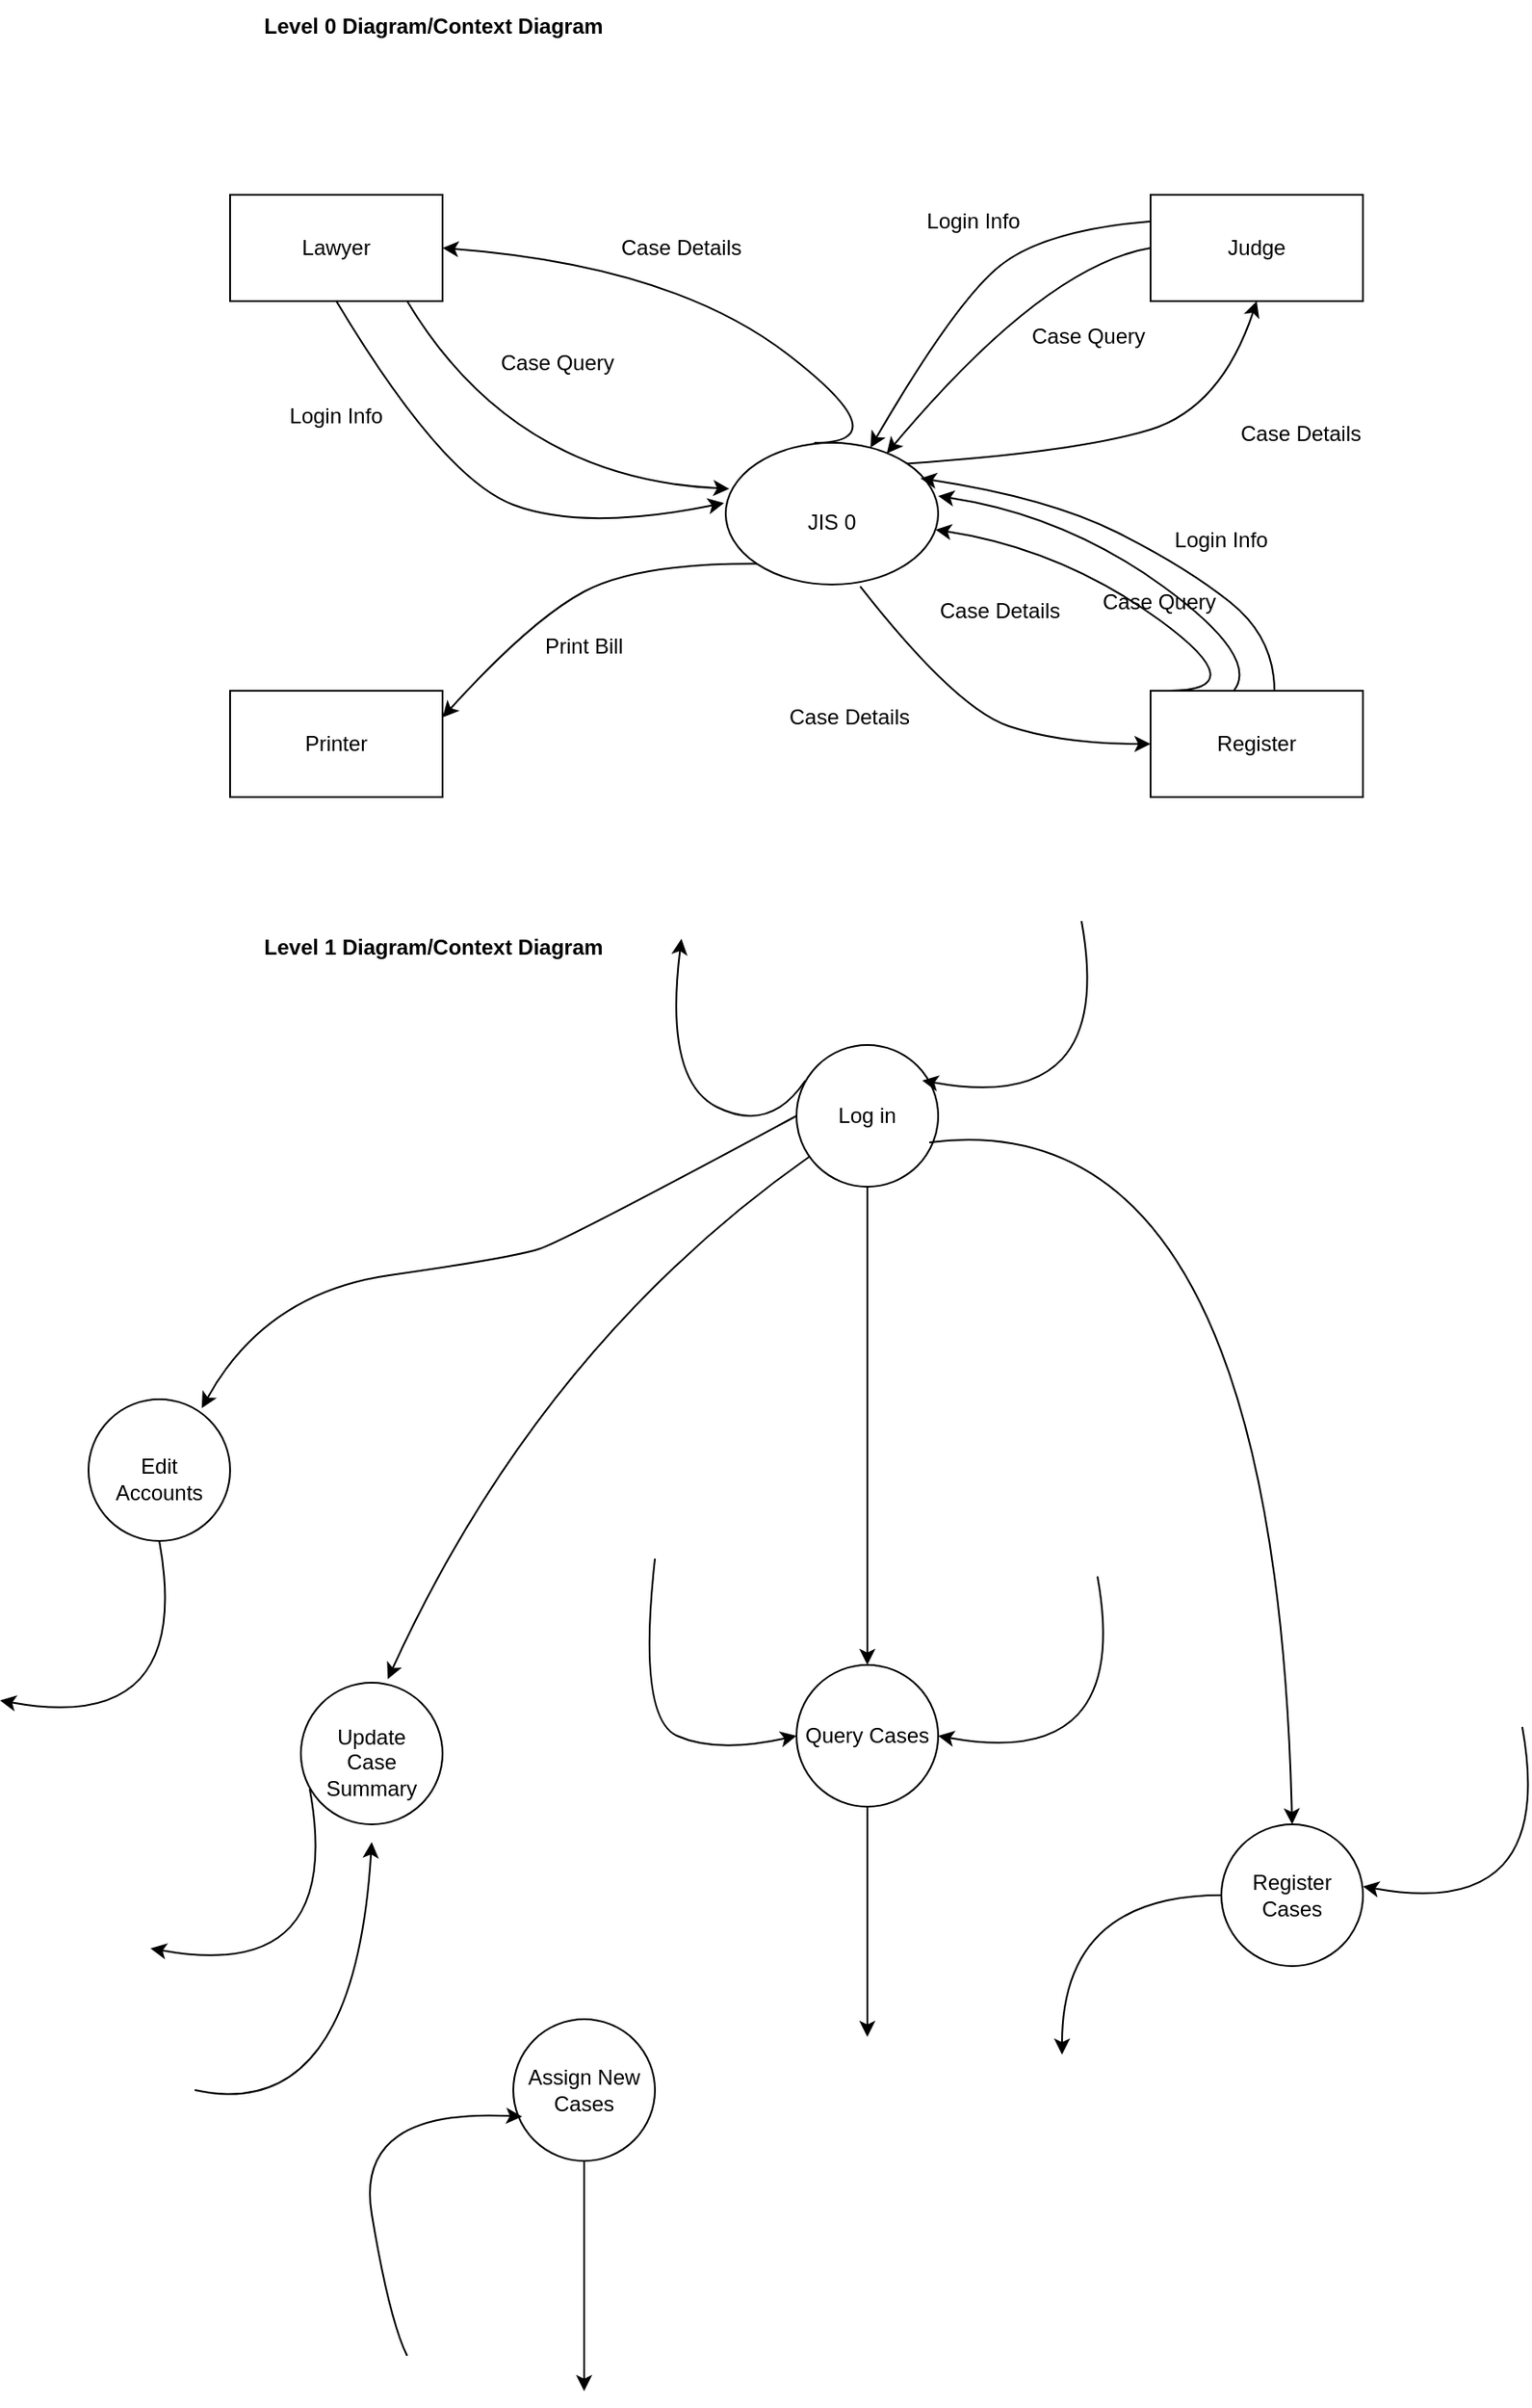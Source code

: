 <mxfile version="24.0.7" type="github">
  <diagram name="Page-1" id="MAmnwF9kvhk6R6BzGW2U">
    <mxGraphModel dx="2284" dy="746" grid="1" gridSize="10" guides="1" tooltips="1" connect="1" arrows="1" fold="1" page="1" pageScale="1" pageWidth="850" pageHeight="1100" math="0" shadow="0">
      <root>
        <mxCell id="0" />
        <mxCell id="1" parent="0" />
        <mxCell id="Jj5znEcq5yF1Lm28ehH7-1" value="" style="ellipse;whiteSpace=wrap;html=1;" vertex="1" parent="1">
          <mxGeometry x="360" y="340" width="120" height="80" as="geometry" />
        </mxCell>
        <mxCell id="Jj5znEcq5yF1Lm28ehH7-2" value="" style="rounded=0;whiteSpace=wrap;html=1;" vertex="1" parent="1">
          <mxGeometry x="80" y="200" width="120" height="60" as="geometry" />
        </mxCell>
        <mxCell id="Jj5znEcq5yF1Lm28ehH7-3" value="" style="rounded=0;whiteSpace=wrap;html=1;" vertex="1" parent="1">
          <mxGeometry x="80" y="480" width="120" height="60" as="geometry" />
        </mxCell>
        <mxCell id="Jj5znEcq5yF1Lm28ehH7-4" value="" style="rounded=0;whiteSpace=wrap;html=1;" vertex="1" parent="1">
          <mxGeometry x="600" y="200" width="120" height="60" as="geometry" />
        </mxCell>
        <mxCell id="Jj5znEcq5yF1Lm28ehH7-5" value="" style="rounded=0;whiteSpace=wrap;html=1;" vertex="1" parent="1">
          <mxGeometry x="600" y="480" width="120" height="60" as="geometry" />
        </mxCell>
        <mxCell id="Jj5znEcq5yF1Lm28ehH7-11" value="" style="curved=1;endArrow=classic;html=1;rounded=0;entryX=1;entryY=0.5;entryDx=0;entryDy=0;" edge="1" parent="1" target="Jj5znEcq5yF1Lm28ehH7-2">
          <mxGeometry width="50" height="50" relative="1" as="geometry">
            <mxPoint x="410" y="340" as="sourcePoint" />
            <mxPoint x="460" y="290" as="targetPoint" />
            <Array as="points">
              <mxPoint x="460" y="340" />
              <mxPoint x="330" y="240" />
            </Array>
          </mxGeometry>
        </mxCell>
        <mxCell id="Jj5znEcq5yF1Lm28ehH7-12" value="" style="curved=1;endArrow=classic;html=1;rounded=0;exitX=0.5;exitY=1;exitDx=0;exitDy=0;entryX=-0.008;entryY=0.425;entryDx=0;entryDy=0;entryPerimeter=0;" edge="1" parent="1" source="Jj5znEcq5yF1Lm28ehH7-2" target="Jj5znEcq5yF1Lm28ehH7-1">
          <mxGeometry width="50" height="50" relative="1" as="geometry">
            <mxPoint x="150" y="360" as="sourcePoint" />
            <mxPoint x="160" y="380" as="targetPoint" />
            <Array as="points">
              <mxPoint x="200" y="360" />
              <mxPoint x="280" y="390" />
            </Array>
          </mxGeometry>
        </mxCell>
        <mxCell id="Jj5znEcq5yF1Lm28ehH7-13" value="" style="curved=1;endArrow=classic;html=1;rounded=0;exitX=0.5;exitY=1;exitDx=0;exitDy=0;entryX=0.017;entryY=0.325;entryDx=0;entryDy=0;entryPerimeter=0;" edge="1" parent="1" target="Jj5znEcq5yF1Lm28ehH7-1">
          <mxGeometry width="50" height="50" relative="1" as="geometry">
            <mxPoint x="180" y="260" as="sourcePoint" />
            <mxPoint x="350" y="370" as="targetPoint" />
            <Array as="points">
              <mxPoint x="240" y="360" />
            </Array>
          </mxGeometry>
        </mxCell>
        <mxCell id="Jj5znEcq5yF1Lm28ehH7-14" value="" style="curved=1;endArrow=classic;html=1;rounded=0;entryX=1;entryY=0.25;entryDx=0;entryDy=0;exitX=0;exitY=1;exitDx=0;exitDy=0;" edge="1" parent="1" source="Jj5znEcq5yF1Lm28ehH7-1" target="Jj5znEcq5yF1Lm28ehH7-3">
          <mxGeometry width="50" height="50" relative="1" as="geometry">
            <mxPoint x="340" y="510" as="sourcePoint" />
            <mxPoint x="390" y="460" as="targetPoint" />
            <Array as="points">
              <mxPoint x="310" y="408" />
              <mxPoint x="250" y="440" />
            </Array>
          </mxGeometry>
        </mxCell>
        <mxCell id="Jj5znEcq5yF1Lm28ehH7-16" value="" style="curved=1;endArrow=classic;html=1;rounded=0;exitX=0.633;exitY=1.013;exitDx=0;exitDy=0;exitPerimeter=0;" edge="1" parent="1" source="Jj5znEcq5yF1Lm28ehH7-1">
          <mxGeometry width="50" height="50" relative="1" as="geometry">
            <mxPoint x="550" y="560" as="sourcePoint" />
            <mxPoint x="600" y="510" as="targetPoint" />
            <Array as="points">
              <mxPoint x="490" y="490" />
              <mxPoint x="550" y="510" />
            </Array>
          </mxGeometry>
        </mxCell>
        <mxCell id="Jj5znEcq5yF1Lm28ehH7-17" value="" style="curved=1;endArrow=classic;html=1;rounded=0;" edge="1" parent="1" target="Jj5znEcq5yF1Lm28ehH7-1">
          <mxGeometry width="50" height="50" relative="1" as="geometry">
            <mxPoint x="610" y="480" as="sourcePoint" />
            <mxPoint x="660" y="430" as="targetPoint" />
            <Array as="points">
              <mxPoint x="660" y="480" />
              <mxPoint x="550" y="400" />
            </Array>
          </mxGeometry>
        </mxCell>
        <mxCell id="Jj5znEcq5yF1Lm28ehH7-18" value="" style="curved=1;endArrow=classic;html=1;rounded=0;exitX=0.392;exitY=0;exitDx=0;exitDy=0;exitPerimeter=0;" edge="1" parent="1" source="Jj5znEcq5yF1Lm28ehH7-5">
          <mxGeometry width="50" height="50" relative="1" as="geometry">
            <mxPoint x="650" y="470" as="sourcePoint" />
            <mxPoint x="480" y="370" as="targetPoint" />
            <Array as="points">
              <mxPoint x="662" y="461" />
              <mxPoint x="552" y="381" />
            </Array>
          </mxGeometry>
        </mxCell>
        <mxCell id="Jj5znEcq5yF1Lm28ehH7-19" value="" style="curved=1;endArrow=classic;html=1;rounded=0;exitX=0.583;exitY=0;exitDx=0;exitDy=0;exitPerimeter=0;" edge="1" parent="1" source="Jj5znEcq5yF1Lm28ehH7-5">
          <mxGeometry width="50" height="50" relative="1" as="geometry">
            <mxPoint x="670" y="470" as="sourcePoint" />
            <mxPoint x="470" y="360" as="targetPoint" />
            <Array as="points">
              <mxPoint x="670" y="450" />
              <mxPoint x="620" y="410" />
              <mxPoint x="542" y="371" />
            </Array>
          </mxGeometry>
        </mxCell>
        <mxCell id="Jj5znEcq5yF1Lm28ehH7-20" value="" style="curved=1;endArrow=classic;html=1;rounded=0;entryX=0.5;entryY=1;entryDx=0;entryDy=0;exitX=1;exitY=0;exitDx=0;exitDy=0;" edge="1" parent="1" source="Jj5znEcq5yF1Lm28ehH7-1" target="Jj5znEcq5yF1Lm28ehH7-4">
          <mxGeometry width="50" height="50" relative="1" as="geometry">
            <mxPoint x="440" y="340" as="sourcePoint" />
            <mxPoint x="490" y="290" as="targetPoint" />
            <Array as="points">
              <mxPoint x="560" y="345" />
              <mxPoint x="640" y="320" />
            </Array>
          </mxGeometry>
        </mxCell>
        <mxCell id="Jj5znEcq5yF1Lm28ehH7-21" value="" style="curved=1;endArrow=classic;html=1;rounded=0;exitX=0;exitY=0.25;exitDx=0;exitDy=0;" edge="1" parent="1" source="Jj5znEcq5yF1Lm28ehH7-4" target="Jj5znEcq5yF1Lm28ehH7-1">
          <mxGeometry width="50" height="50" relative="1" as="geometry">
            <mxPoint x="490" y="220" as="sourcePoint" />
            <mxPoint x="540" y="170" as="targetPoint" />
            <Array as="points">
              <mxPoint x="540" y="220" />
              <mxPoint x="490" y="260" />
            </Array>
          </mxGeometry>
        </mxCell>
        <mxCell id="Jj5znEcq5yF1Lm28ehH7-22" value="" style="curved=1;endArrow=classic;html=1;rounded=0;entryX=0.758;entryY=0.075;entryDx=0;entryDy=0;entryPerimeter=0;exitX=0;exitY=0.5;exitDx=0;exitDy=0;" edge="1" parent="1" source="Jj5znEcq5yF1Lm28ehH7-4" target="Jj5znEcq5yF1Lm28ehH7-1">
          <mxGeometry width="50" height="50" relative="1" as="geometry">
            <mxPoint x="520" y="300" as="sourcePoint" />
            <mxPoint x="570" y="250" as="targetPoint" />
            <Array as="points">
              <mxPoint x="540" y="240" />
            </Array>
          </mxGeometry>
        </mxCell>
        <mxCell id="Jj5znEcq5yF1Lm28ehH7-23" value="JIS 0" style="text;html=1;align=center;verticalAlign=middle;whiteSpace=wrap;rounded=0;" vertex="1" parent="1">
          <mxGeometry x="390" y="370" width="60" height="30" as="geometry" />
        </mxCell>
        <mxCell id="Jj5znEcq5yF1Lm28ehH7-24" value="Lawyer" style="text;html=1;align=center;verticalAlign=middle;whiteSpace=wrap;rounded=0;" vertex="1" parent="1">
          <mxGeometry x="110" y="215" width="60" height="30" as="geometry" />
        </mxCell>
        <mxCell id="Jj5znEcq5yF1Lm28ehH7-25" value="Printer" style="text;html=1;align=center;verticalAlign=middle;whiteSpace=wrap;rounded=0;" vertex="1" parent="1">
          <mxGeometry x="110" y="495" width="60" height="30" as="geometry" />
        </mxCell>
        <mxCell id="Jj5znEcq5yF1Lm28ehH7-26" value="Judge" style="text;html=1;align=center;verticalAlign=middle;whiteSpace=wrap;rounded=0;" vertex="1" parent="1">
          <mxGeometry x="630" y="215" width="60" height="30" as="geometry" />
        </mxCell>
        <mxCell id="Jj5znEcq5yF1Lm28ehH7-27" value="Register" style="text;html=1;align=center;verticalAlign=middle;whiteSpace=wrap;rounded=0;" vertex="1" parent="1">
          <mxGeometry x="630" y="495" width="60" height="30" as="geometry" />
        </mxCell>
        <mxCell id="Jj5znEcq5yF1Lm28ehH7-28" value="Case Details" style="text;html=1;align=center;verticalAlign=middle;whiteSpace=wrap;rounded=0;" vertex="1" parent="1">
          <mxGeometry x="290" y="215" width="90" height="30" as="geometry" />
        </mxCell>
        <mxCell id="Jj5znEcq5yF1Lm28ehH7-29" value="Case Query" style="text;html=1;align=center;verticalAlign=middle;whiteSpace=wrap;rounded=0;" vertex="1" parent="1">
          <mxGeometry x="220" y="280" width="90" height="30" as="geometry" />
        </mxCell>
        <mxCell id="Jj5znEcq5yF1Lm28ehH7-30" value="Login Info" style="text;html=1;align=center;verticalAlign=middle;whiteSpace=wrap;rounded=0;" vertex="1" parent="1">
          <mxGeometry x="110" y="310" width="60" height="30" as="geometry" />
        </mxCell>
        <mxCell id="Jj5znEcq5yF1Lm28ehH7-31" value="Print Bill" style="text;html=1;align=center;verticalAlign=middle;whiteSpace=wrap;rounded=0;" vertex="1" parent="1">
          <mxGeometry x="250" y="440" width="60" height="30" as="geometry" />
        </mxCell>
        <mxCell id="Jj5znEcq5yF1Lm28ehH7-32" value="Case Details" style="text;html=1;align=center;verticalAlign=middle;whiteSpace=wrap;rounded=0;" vertex="1" parent="1">
          <mxGeometry x="390" y="480" width="80" height="30" as="geometry" />
        </mxCell>
        <mxCell id="Jj5znEcq5yF1Lm28ehH7-34" value="Case Details" style="text;html=1;align=center;verticalAlign=middle;whiteSpace=wrap;rounded=0;" vertex="1" parent="1">
          <mxGeometry x="640" y="320" width="90" height="30" as="geometry" />
        </mxCell>
        <mxCell id="Jj5znEcq5yF1Lm28ehH7-35" value="Case Details" style="text;html=1;align=center;verticalAlign=middle;whiteSpace=wrap;rounded=0;" vertex="1" parent="1">
          <mxGeometry x="470" y="420" width="90" height="30" as="geometry" />
        </mxCell>
        <mxCell id="Jj5znEcq5yF1Lm28ehH7-36" value="Case Query" style="text;html=1;align=center;verticalAlign=middle;whiteSpace=wrap;rounded=0;" vertex="1" parent="1">
          <mxGeometry x="570" y="420" width="70" height="20" as="geometry" />
        </mxCell>
        <mxCell id="Jj5znEcq5yF1Lm28ehH7-38" value="Login Info" style="text;html=1;align=center;verticalAlign=middle;whiteSpace=wrap;rounded=0;" vertex="1" parent="1">
          <mxGeometry x="610" y="380" width="60" height="30" as="geometry" />
        </mxCell>
        <mxCell id="Jj5znEcq5yF1Lm28ehH7-39" value="Login Info" style="text;html=1;align=center;verticalAlign=middle;whiteSpace=wrap;rounded=0;" vertex="1" parent="1">
          <mxGeometry x="470" y="200" width="60" height="30" as="geometry" />
        </mxCell>
        <mxCell id="Jj5znEcq5yF1Lm28ehH7-40" value="Case Query" style="text;html=1;align=center;verticalAlign=middle;whiteSpace=wrap;rounded=0;" vertex="1" parent="1">
          <mxGeometry x="520" y="265" width="90" height="30" as="geometry" />
        </mxCell>
        <mxCell id="Jj5znEcq5yF1Lm28ehH7-41" value="&lt;b&gt;Level 0 Diagram/Context Diagram&lt;/b&gt;" style="text;html=1;align=center;verticalAlign=middle;whiteSpace=wrap;rounded=0;" vertex="1" parent="1">
          <mxGeometry x="80" y="90" width="230" height="30" as="geometry" />
        </mxCell>
        <mxCell id="Jj5znEcq5yF1Lm28ehH7-42" value="&lt;b&gt;Level 1 Diagram/Context Diagram&lt;/b&gt;" style="text;html=1;align=center;verticalAlign=middle;whiteSpace=wrap;rounded=0;" vertex="1" parent="1">
          <mxGeometry x="80" y="610" width="230" height="30" as="geometry" />
        </mxCell>
        <mxCell id="Jj5znEcq5yF1Lm28ehH7-43" value="" style="ellipse;whiteSpace=wrap;html=1;aspect=fixed;" vertex="1" parent="1">
          <mxGeometry x="400" y="680" width="80" height="80" as="geometry" />
        </mxCell>
        <mxCell id="Jj5znEcq5yF1Lm28ehH7-44" value="" style="ellipse;whiteSpace=wrap;html=1;aspect=fixed;" vertex="1" parent="1">
          <mxGeometry y="880" width="80" height="80" as="geometry" />
        </mxCell>
        <mxCell id="Jj5znEcq5yF1Lm28ehH7-45" value="" style="ellipse;whiteSpace=wrap;html=1;aspect=fixed;" vertex="1" parent="1">
          <mxGeometry x="400" y="1030" width="80" height="80" as="geometry" />
        </mxCell>
        <mxCell id="Jj5znEcq5yF1Lm28ehH7-46" value="" style="ellipse;whiteSpace=wrap;html=1;aspect=fixed;" vertex="1" parent="1">
          <mxGeometry x="640" y="1120" width="80" height="80" as="geometry" />
        </mxCell>
        <mxCell id="Jj5znEcq5yF1Lm28ehH7-47" value="" style="ellipse;whiteSpace=wrap;html=1;aspect=fixed;" vertex="1" parent="1">
          <mxGeometry x="120" y="1040" width="80" height="80" as="geometry" />
        </mxCell>
        <mxCell id="Jj5znEcq5yF1Lm28ehH7-48" value="" style="ellipse;whiteSpace=wrap;html=1;aspect=fixed;" vertex="1" parent="1">
          <mxGeometry x="240" y="1230" width="80" height="80" as="geometry" />
        </mxCell>
        <mxCell id="Jj5znEcq5yF1Lm28ehH7-49" value="Log in" style="text;html=1;align=center;verticalAlign=middle;whiteSpace=wrap;rounded=0;" vertex="1" parent="1">
          <mxGeometry x="410" y="705" width="60" height="30" as="geometry" />
        </mxCell>
        <mxCell id="Jj5znEcq5yF1Lm28ehH7-50" value="Query Cases" style="text;html=1;align=center;verticalAlign=middle;whiteSpace=wrap;rounded=0;" vertex="1" parent="1">
          <mxGeometry x="400" y="1055" width="80" height="30" as="geometry" />
        </mxCell>
        <mxCell id="Jj5znEcq5yF1Lm28ehH7-51" value="Register Cases" style="text;html=1;align=center;verticalAlign=middle;whiteSpace=wrap;rounded=0;" vertex="1" parent="1">
          <mxGeometry x="650" y="1145" width="60" height="30" as="geometry" />
        </mxCell>
        <mxCell id="Jj5znEcq5yF1Lm28ehH7-52" value="Assign New Cases" style="text;html=1;align=center;verticalAlign=middle;whiteSpace=wrap;rounded=0;" vertex="1" parent="1">
          <mxGeometry x="245" y="1255" width="70" height="30" as="geometry" />
        </mxCell>
        <mxCell id="Jj5znEcq5yF1Lm28ehH7-53" value="Update Case Summary" style="text;html=1;align=center;verticalAlign=middle;whiteSpace=wrap;rounded=0;" vertex="1" parent="1">
          <mxGeometry x="130" y="1070" width="60" height="30" as="geometry" />
        </mxCell>
        <mxCell id="Jj5znEcq5yF1Lm28ehH7-54" value="Edit Accounts" style="text;html=1;align=center;verticalAlign=middle;whiteSpace=wrap;rounded=0;" vertex="1" parent="1">
          <mxGeometry x="10" y="910" width="60" height="30" as="geometry" />
        </mxCell>
        <mxCell id="Jj5znEcq5yF1Lm28ehH7-55" value="" style="endArrow=classic;html=1;rounded=0;entryX=0.5;entryY=0;entryDx=0;entryDy=0;exitX=0.5;exitY=1;exitDx=0;exitDy=0;" edge="1" parent="1" source="Jj5znEcq5yF1Lm28ehH7-43" target="Jj5znEcq5yF1Lm28ehH7-45">
          <mxGeometry width="50" height="50" relative="1" as="geometry">
            <mxPoint x="400" y="1010" as="sourcePoint" />
            <mxPoint x="450" y="960" as="targetPoint" />
          </mxGeometry>
        </mxCell>
        <mxCell id="Jj5znEcq5yF1Lm28ehH7-56" value="" style="endArrow=classic;html=1;rounded=0;exitX=0.5;exitY=1;exitDx=0;exitDy=0;" edge="1" parent="1" source="Jj5znEcq5yF1Lm28ehH7-45">
          <mxGeometry width="50" height="50" relative="1" as="geometry">
            <mxPoint x="400" y="1010" as="sourcePoint" />
            <mxPoint x="440" y="1240" as="targetPoint" />
          </mxGeometry>
        </mxCell>
        <mxCell id="Jj5znEcq5yF1Lm28ehH7-60" value="" style="curved=1;endArrow=classic;html=1;rounded=0;entryX=0.613;entryY=-0.025;entryDx=0;entryDy=0;entryPerimeter=0;" edge="1" parent="1" source="Jj5znEcq5yF1Lm28ehH7-43" target="Jj5znEcq5yF1Lm28ehH7-47">
          <mxGeometry width="50" height="50" relative="1" as="geometry">
            <mxPoint x="255" y="900" as="sourcePoint" />
            <mxPoint x="305" y="850" as="targetPoint" />
            <Array as="points">
              <mxPoint x="255" y="850" />
            </Array>
          </mxGeometry>
        </mxCell>
        <mxCell id="Jj5znEcq5yF1Lm28ehH7-61" value="" style="curved=1;endArrow=classic;html=1;rounded=0;entryX=0.8;entryY=0.063;entryDx=0;entryDy=0;entryPerimeter=0;exitX=0;exitY=0.5;exitDx=0;exitDy=0;" edge="1" parent="1" source="Jj5znEcq5yF1Lm28ehH7-43" target="Jj5znEcq5yF1Lm28ehH7-44">
          <mxGeometry width="50" height="50" relative="1" as="geometry">
            <mxPoint x="240" y="850" as="sourcePoint" />
            <mxPoint x="290" y="800" as="targetPoint" />
            <Array as="points">
              <mxPoint x="270" y="790" />
              <mxPoint x="240" y="800" />
              <mxPoint x="100" y="820" />
            </Array>
          </mxGeometry>
        </mxCell>
        <mxCell id="Jj5znEcq5yF1Lm28ehH7-63" value="" style="curved=1;endArrow=classic;html=1;rounded=0;exitX=0.5;exitY=1;exitDx=0;exitDy=0;" edge="1" parent="1" source="Jj5znEcq5yF1Lm28ehH7-44">
          <mxGeometry width="50" height="50" relative="1" as="geometry">
            <mxPoint x="40" y="1050" as="sourcePoint" />
            <mxPoint x="-50" y="1050" as="targetPoint" />
            <Array as="points">
              <mxPoint x="60" y="1070" />
            </Array>
          </mxGeometry>
        </mxCell>
        <mxCell id="Jj5znEcq5yF1Lm28ehH7-64" value="" style="curved=1;endArrow=classic;html=1;rounded=0;exitX=0.5;exitY=1;exitDx=0;exitDy=0;" edge="1" parent="1">
          <mxGeometry width="50" height="50" relative="1" as="geometry">
            <mxPoint x="125" y="1100" as="sourcePoint" />
            <mxPoint x="35" y="1190" as="targetPoint" />
            <Array as="points">
              <mxPoint x="145" y="1210" />
            </Array>
          </mxGeometry>
        </mxCell>
        <mxCell id="Jj5znEcq5yF1Lm28ehH7-65" value="" style="curved=1;endArrow=classic;html=1;rounded=0;" edge="1" parent="1">
          <mxGeometry width="50" height="50" relative="1" as="geometry">
            <mxPoint x="60" y="1270" as="sourcePoint" />
            <mxPoint x="160" y="1130" as="targetPoint" />
            <Array as="points">
              <mxPoint x="150" y="1290" />
            </Array>
          </mxGeometry>
        </mxCell>
        <mxCell id="Jj5znEcq5yF1Lm28ehH7-66" value="" style="curved=1;endArrow=classic;html=1;rounded=0;entryX=0;entryY=1;entryDx=0;entryDy=0;" edge="1" parent="1" target="Jj5znEcq5yF1Lm28ehH7-52">
          <mxGeometry width="50" height="50" relative="1" as="geometry">
            <mxPoint x="180" y="1420" as="sourcePoint" />
            <mxPoint x="90" y="1410" as="targetPoint" />
            <Array as="points">
              <mxPoint x="170" y="1400" />
              <mxPoint x="150" y="1280" />
            </Array>
          </mxGeometry>
        </mxCell>
        <mxCell id="Jj5znEcq5yF1Lm28ehH7-67" value="" style="endArrow=classic;html=1;rounded=0;exitX=0.5;exitY=1;exitDx=0;exitDy=0;" edge="1" parent="1" source="Jj5znEcq5yF1Lm28ehH7-48">
          <mxGeometry width="50" height="50" relative="1" as="geometry">
            <mxPoint x="400" y="1210" as="sourcePoint" />
            <mxPoint x="280" y="1440" as="targetPoint" />
          </mxGeometry>
        </mxCell>
        <mxCell id="Jj5znEcq5yF1Lm28ehH7-68" value="" style="curved=1;endArrow=classic;html=1;rounded=0;exitX=0.5;exitY=1;exitDx=0;exitDy=0;" edge="1" parent="1">
          <mxGeometry width="50" height="50" relative="1" as="geometry">
            <mxPoint x="570" y="980" as="sourcePoint" />
            <mxPoint x="480" y="1070" as="targetPoint" />
            <Array as="points">
              <mxPoint x="590" y="1090" />
            </Array>
          </mxGeometry>
        </mxCell>
        <mxCell id="Jj5znEcq5yF1Lm28ehH7-69" value="" style="curved=1;endArrow=classic;html=1;rounded=0;entryX=0;entryY=0.5;entryDx=0;entryDy=0;" edge="1" parent="1" target="Jj5znEcq5yF1Lm28ehH7-45">
          <mxGeometry width="50" height="50" relative="1" as="geometry">
            <mxPoint x="320" y="970" as="sourcePoint" />
            <mxPoint x="245" y="1060" as="targetPoint" />
            <Array as="points">
              <mxPoint x="310" y="1060" />
              <mxPoint x="355" y="1080" />
            </Array>
          </mxGeometry>
        </mxCell>
        <mxCell id="Jj5znEcq5yF1Lm28ehH7-70" value="" style="curved=1;endArrow=classic;html=1;rounded=0;exitX=0.5;exitY=1;exitDx=0;exitDy=0;" edge="1" parent="1">
          <mxGeometry width="50" height="50" relative="1" as="geometry">
            <mxPoint x="640" y="1160" as="sourcePoint" />
            <mxPoint x="550" y="1250" as="targetPoint" />
            <Array as="points">
              <mxPoint x="550" y="1160" />
            </Array>
          </mxGeometry>
        </mxCell>
        <mxCell id="Jj5znEcq5yF1Lm28ehH7-71" value="" style="curved=1;endArrow=classic;html=1;rounded=0;exitX=0.5;exitY=1;exitDx=0;exitDy=0;" edge="1" parent="1">
          <mxGeometry width="50" height="50" relative="1" as="geometry">
            <mxPoint x="810" y="1065" as="sourcePoint" />
            <mxPoint x="720" y="1155" as="targetPoint" />
            <Array as="points">
              <mxPoint x="830" y="1175" />
            </Array>
          </mxGeometry>
        </mxCell>
        <mxCell id="Jj5znEcq5yF1Lm28ehH7-72" value="" style="curved=1;endArrow=classic;html=1;rounded=0;exitX=0.5;exitY=1;exitDx=0;exitDy=0;entryX=0.5;entryY=0;entryDx=0;entryDy=0;" edge="1" parent="1" target="Jj5znEcq5yF1Lm28ehH7-46">
          <mxGeometry width="50" height="50" relative="1" as="geometry">
            <mxPoint x="475" y="735" as="sourcePoint" />
            <mxPoint x="385" y="825" as="targetPoint" />
            <Array as="points">
              <mxPoint x="670" y="710" />
            </Array>
          </mxGeometry>
        </mxCell>
        <mxCell id="Jj5znEcq5yF1Lm28ehH7-73" value="" style="curved=1;endArrow=classic;html=1;rounded=0;exitX=0.5;exitY=1;exitDx=0;exitDy=0;" edge="1" parent="1">
          <mxGeometry width="50" height="50" relative="1" as="geometry">
            <mxPoint x="561" y="610" as="sourcePoint" />
            <mxPoint x="471" y="700" as="targetPoint" />
            <Array as="points">
              <mxPoint x="581" y="720" />
            </Array>
          </mxGeometry>
        </mxCell>
        <mxCell id="Jj5znEcq5yF1Lm28ehH7-74" value="" style="curved=1;endArrow=classic;html=1;rounded=0;exitX=0;exitY=0.25;exitDx=0;exitDy=0;exitPerimeter=0;" edge="1" parent="1">
          <mxGeometry width="50" height="50" relative="1" as="geometry">
            <mxPoint x="405" y="700" as="sourcePoint" />
            <mxPoint x="335" y="620" as="targetPoint" />
            <Array as="points">
              <mxPoint x="385" y="730" />
              <mxPoint x="325" y="700" />
            </Array>
          </mxGeometry>
        </mxCell>
      </root>
    </mxGraphModel>
  </diagram>
</mxfile>

